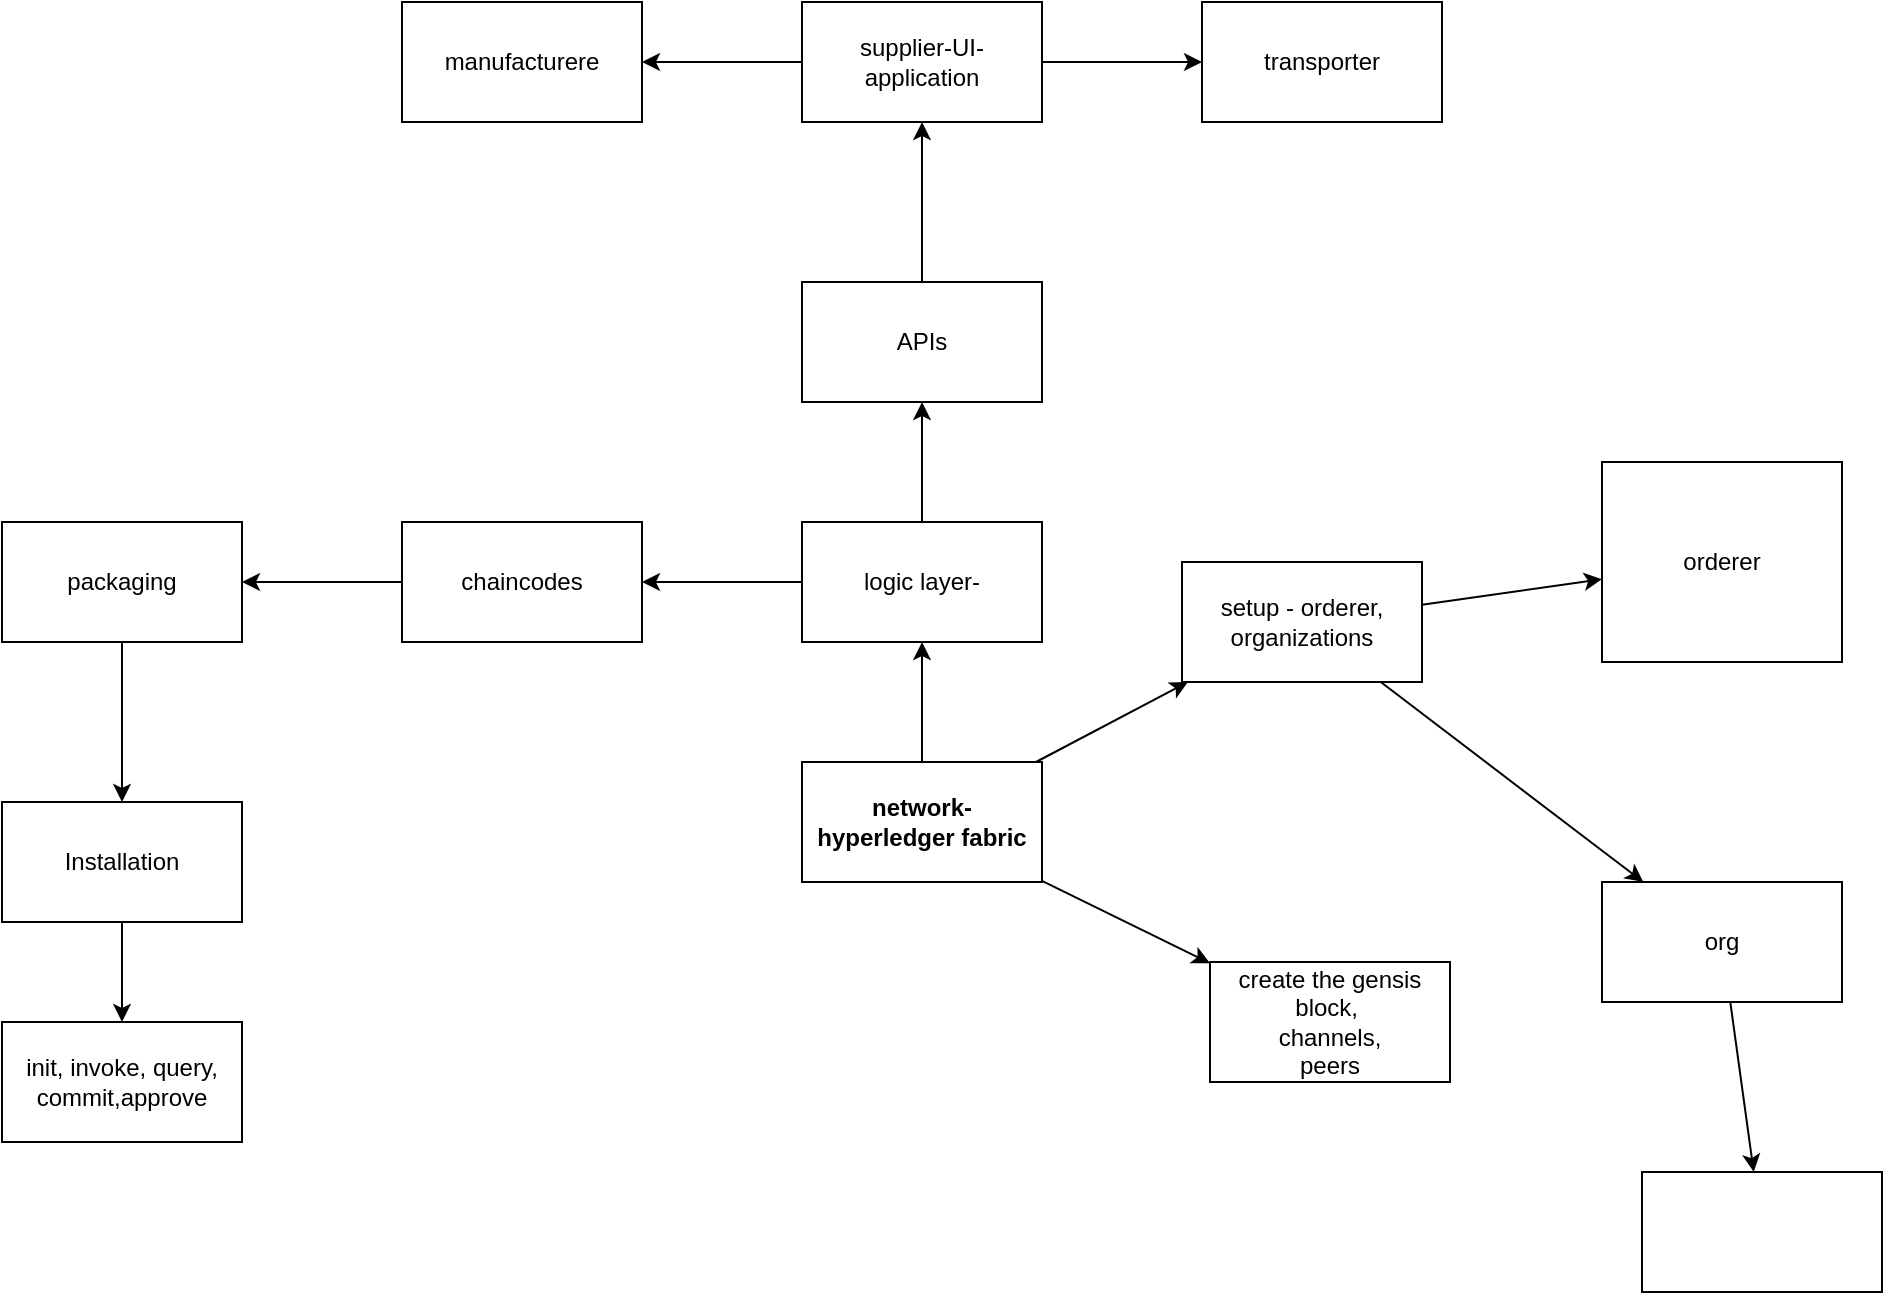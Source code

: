 <mxfile>
    <diagram id="4VvdfasPL1OlHBA3SW7y" name="Page-1">
        <mxGraphModel dx="1969" dy="1435" grid="1" gridSize="10" guides="1" tooltips="1" connect="1" arrows="1" fold="1" page="1" pageScale="1" pageWidth="1169" pageHeight="827" math="0" shadow="0">
            <root>
                <mxCell id="0"/>
                <mxCell id="1" parent="0"/>
                <mxCell id="24" value="" style="edgeStyle=none;html=1;" parent="1" source="2" target="23" edge="1">
                    <mxGeometry relative="1" as="geometry"/>
                </mxCell>
                <mxCell id="2" value="APIs" style="rounded=0;whiteSpace=wrap;html=1;" parent="1" vertex="1">
                    <mxGeometry x="210" y="110" width="120" height="60" as="geometry"/>
                </mxCell>
                <mxCell id="15" value="" style="edgeStyle=none;html=1;" parent="1" source="3" target="14" edge="1">
                    <mxGeometry relative="1" as="geometry"/>
                </mxCell>
                <mxCell id="22" value="" style="edgeStyle=none;html=1;" parent="1" source="3" target="2" edge="1">
                    <mxGeometry relative="1" as="geometry"/>
                </mxCell>
                <mxCell id="3" value="logic layer-" style="rounded=0;whiteSpace=wrap;html=1;" parent="1" vertex="1">
                    <mxGeometry x="210" y="230" width="120" height="60" as="geometry"/>
                </mxCell>
                <mxCell id="6" value="" style="edgeStyle=none;html=1;" parent="1" source="4" target="5" edge="1">
                    <mxGeometry relative="1" as="geometry"/>
                </mxCell>
                <mxCell id="12" value="" style="edgeStyle=none;html=1;" parent="1" source="4" target="11" edge="1">
                    <mxGeometry relative="1" as="geometry"/>
                </mxCell>
                <mxCell id="13" value="" style="edgeStyle=none;html=1;" parent="1" source="4" target="3" edge="1">
                    <mxGeometry relative="1" as="geometry"/>
                </mxCell>
                <mxCell id="4" value="&lt;b&gt;network- hyperledger fabric&lt;/b&gt;" style="rounded=0;whiteSpace=wrap;html=1;" parent="1" vertex="1">
                    <mxGeometry x="210" y="350" width="120" height="60" as="geometry"/>
                </mxCell>
                <mxCell id="8" value="" style="edgeStyle=none;html=1;" parent="1" source="5" target="7" edge="1">
                    <mxGeometry relative="1" as="geometry"/>
                </mxCell>
                <mxCell id="10" value="" style="edgeStyle=none;html=1;" parent="1" source="5" target="9" edge="1">
                    <mxGeometry relative="1" as="geometry"/>
                </mxCell>
                <mxCell id="5" value="setup - orderer, organizations" style="rounded=0;whiteSpace=wrap;html=1;" parent="1" vertex="1">
                    <mxGeometry x="400" y="250" width="120" height="60" as="geometry"/>
                </mxCell>
                <mxCell id="7" value="orderer" style="whiteSpace=wrap;html=1;rounded=0;" parent="1" vertex="1">
                    <mxGeometry x="610" y="200" width="120" height="100" as="geometry"/>
                </mxCell>
                <mxCell id="30" value="" style="edgeStyle=none;html=1;" parent="1" source="9" target="29" edge="1">
                    <mxGeometry relative="1" as="geometry"/>
                </mxCell>
                <mxCell id="9" value="org" style="whiteSpace=wrap;html=1;rounded=0;" parent="1" vertex="1">
                    <mxGeometry x="610" y="410" width="120" height="60" as="geometry"/>
                </mxCell>
                <mxCell id="11" value="create the gensis block,&amp;nbsp;&lt;br&gt;channels,&lt;br&gt;peers" style="whiteSpace=wrap;html=1;rounded=0;" parent="1" vertex="1">
                    <mxGeometry x="414" y="450" width="120" height="60" as="geometry"/>
                </mxCell>
                <mxCell id="17" value="" style="edgeStyle=none;html=1;" parent="1" source="14" target="16" edge="1">
                    <mxGeometry relative="1" as="geometry"/>
                </mxCell>
                <mxCell id="14" value="chaincodes" style="rounded=0;whiteSpace=wrap;html=1;" parent="1" vertex="1">
                    <mxGeometry x="10" y="230" width="120" height="60" as="geometry"/>
                </mxCell>
                <mxCell id="19" value="" style="edgeStyle=none;html=1;" parent="1" source="16" target="18" edge="1">
                    <mxGeometry relative="1" as="geometry"/>
                </mxCell>
                <mxCell id="16" value="packaging" style="whiteSpace=wrap;html=1;rounded=0;" parent="1" vertex="1">
                    <mxGeometry x="-190" y="230" width="120" height="60" as="geometry"/>
                </mxCell>
                <mxCell id="21" value="" style="edgeStyle=none;html=1;" parent="1" source="18" target="20" edge="1">
                    <mxGeometry relative="1" as="geometry"/>
                </mxCell>
                <mxCell id="18" value="Installation" style="whiteSpace=wrap;html=1;rounded=0;" parent="1" vertex="1">
                    <mxGeometry x="-190" y="370" width="120" height="60" as="geometry"/>
                </mxCell>
                <mxCell id="20" value="init, invoke, query, commit,approve" style="whiteSpace=wrap;html=1;rounded=0;" parent="1" vertex="1">
                    <mxGeometry x="-190" y="480" width="120" height="60" as="geometry"/>
                </mxCell>
                <mxCell id="26" value="" style="edgeStyle=none;html=1;" parent="1" source="23" target="25" edge="1">
                    <mxGeometry relative="1" as="geometry"/>
                </mxCell>
                <mxCell id="28" value="" style="edgeStyle=none;html=1;" parent="1" source="23" target="27" edge="1">
                    <mxGeometry relative="1" as="geometry"/>
                </mxCell>
                <mxCell id="23" value="supplier-UI- application" style="whiteSpace=wrap;html=1;rounded=0;" parent="1" vertex="1">
                    <mxGeometry x="210" y="-30" width="120" height="60" as="geometry"/>
                </mxCell>
                <mxCell id="25" value="manufacturere" style="whiteSpace=wrap;html=1;rounded=0;" parent="1" vertex="1">
                    <mxGeometry x="10" y="-30" width="120" height="60" as="geometry"/>
                </mxCell>
                <mxCell id="27" value="transporter" style="whiteSpace=wrap;html=1;rounded=0;" parent="1" vertex="1">
                    <mxGeometry x="410" y="-30" width="120" height="60" as="geometry"/>
                </mxCell>
                <mxCell id="29" value="" style="rounded=0;whiteSpace=wrap;html=1;" parent="1" vertex="1">
                    <mxGeometry x="630" y="555" width="120" height="60" as="geometry"/>
                </mxCell>
            </root>
        </mxGraphModel>
    </diagram>
</mxfile>